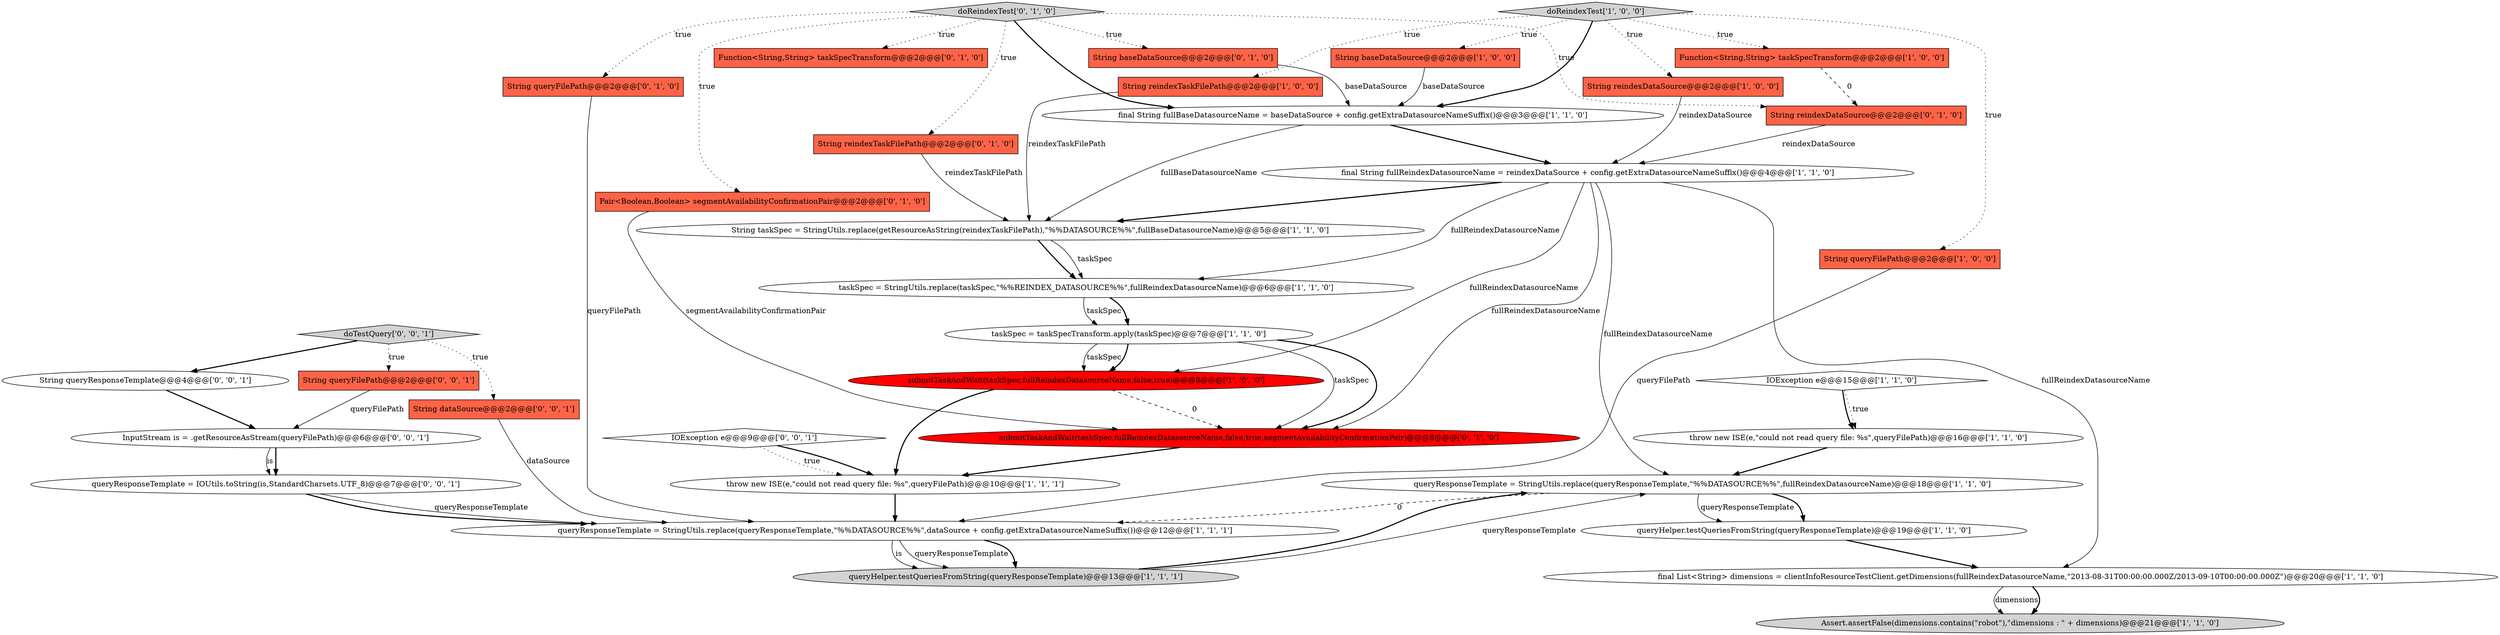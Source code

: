 digraph {
28 [style = filled, label = "String reindexDataSource@@@2@@@['0', '1', '0']", fillcolor = tomato, shape = box image = "AAA1AAABBB2BBB"];
1 [style = filled, label = "String reindexDataSource@@@2@@@['1', '0', '0']", fillcolor = tomato, shape = box image = "AAA0AAABBB1BBB"];
7 [style = filled, label = "taskSpec = taskSpecTransform.apply(taskSpec)@@@7@@@['1', '1', '0']", fillcolor = white, shape = ellipse image = "AAA0AAABBB1BBB"];
16 [style = filled, label = "queryResponseTemplate = StringUtils.replace(queryResponseTemplate,\"%%DATASOURCE%%\",fullReindexDatasourceName)@@@18@@@['1', '1', '0']", fillcolor = white, shape = ellipse image = "AAA0AAABBB1BBB"];
17 [style = filled, label = "final List<String> dimensions = clientInfoResourceTestClient.getDimensions(fullReindexDatasourceName,\"2013-08-31T00:00:00.000Z/2013-09-10T00:00:00.000Z\")@@@20@@@['1', '1', '0']", fillcolor = white, shape = ellipse image = "AAA0AAABBB1BBB"];
25 [style = filled, label = "String reindexTaskFilePath@@@2@@@['0', '1', '0']", fillcolor = tomato, shape = box image = "AAA0AAABBB2BBB"];
32 [style = filled, label = "doTestQuery['0', '0', '1']", fillcolor = lightgray, shape = diamond image = "AAA0AAABBB3BBB"];
19 [style = filled, label = "Function<String,String> taskSpecTransform@@@2@@@['1', '0', '0']", fillcolor = tomato, shape = box image = "AAA1AAABBB1BBB"];
24 [style = filled, label = "Function<String,String> taskSpecTransform@@@2@@@['0', '1', '0']", fillcolor = tomato, shape = box image = "AAA0AAABBB2BBB"];
13 [style = filled, label = "taskSpec = StringUtils.replace(taskSpec,\"%%REINDEX_DATASOURCE%%\",fullReindexDatasourceName)@@@6@@@['1', '1', '0']", fillcolor = white, shape = ellipse image = "AAA0AAABBB1BBB"];
31 [style = filled, label = "queryResponseTemplate = IOUtils.toString(is,StandardCharsets.UTF_8)@@@7@@@['0', '0', '1']", fillcolor = white, shape = ellipse image = "AAA0AAABBB3BBB"];
21 [style = filled, label = "String baseDataSource@@@2@@@['0', '1', '0']", fillcolor = tomato, shape = box image = "AAA0AAABBB2BBB"];
3 [style = filled, label = "queryHelper.testQueriesFromString(queryResponseTemplate)@@@19@@@['1', '1', '0']", fillcolor = white, shape = ellipse image = "AAA0AAABBB1BBB"];
14 [style = filled, label = "Assert.assertFalse(dimensions.contains(\"robot\"),\"dimensions : \" + dimensions)@@@21@@@['1', '1', '0']", fillcolor = lightgray, shape = ellipse image = "AAA0AAABBB1BBB"];
30 [style = filled, label = "InputStream is = .getResourceAsStream(queryFilePath)@@@6@@@['0', '0', '1']", fillcolor = white, shape = ellipse image = "AAA0AAABBB3BBB"];
0 [style = filled, label = "queryHelper.testQueriesFromString(queryResponseTemplate)@@@13@@@['1', '1', '1']", fillcolor = lightgray, shape = ellipse image = "AAA0AAABBB1BBB"];
9 [style = filled, label = "submitTaskAndWait(taskSpec,fullReindexDatasourceName,false,true)@@@8@@@['1', '0', '0']", fillcolor = red, shape = ellipse image = "AAA1AAABBB1BBB"];
5 [style = filled, label = "String taskSpec = StringUtils.replace(getResourceAsString(reindexTaskFilePath),\"%%DATASOURCE%%\",fullBaseDatasourceName)@@@5@@@['1', '1', '0']", fillcolor = white, shape = ellipse image = "AAA0AAABBB1BBB"];
29 [style = filled, label = "String queryResponseTemplate@@@4@@@['0', '0', '1']", fillcolor = white, shape = ellipse image = "AAA0AAABBB3BBB"];
10 [style = filled, label = "IOException e@@@15@@@['1', '1', '0']", fillcolor = white, shape = diamond image = "AAA0AAABBB1BBB"];
35 [style = filled, label = "String dataSource@@@2@@@['0', '0', '1']", fillcolor = tomato, shape = box image = "AAA0AAABBB3BBB"];
26 [style = filled, label = "String queryFilePath@@@2@@@['0', '1', '0']", fillcolor = tomato, shape = box image = "AAA0AAABBB2BBB"];
8 [style = filled, label = "String reindexTaskFilePath@@@2@@@['1', '0', '0']", fillcolor = tomato, shape = box image = "AAA0AAABBB1BBB"];
18 [style = filled, label = "throw new ISE(e,\"could not read query file: %s\",queryFilePath)@@@16@@@['1', '1', '0']", fillcolor = white, shape = ellipse image = "AAA0AAABBB1BBB"];
34 [style = filled, label = "String queryFilePath@@@2@@@['0', '0', '1']", fillcolor = tomato, shape = box image = "AAA0AAABBB3BBB"];
27 [style = filled, label = "submitTaskAndWait(taskSpec,fullReindexDatasourceName,false,true,segmentAvailabilityConfirmationPair)@@@8@@@['0', '1', '0']", fillcolor = red, shape = ellipse image = "AAA1AAABBB2BBB"];
2 [style = filled, label = "throw new ISE(e,\"could not read query file: %s\",queryFilePath)@@@10@@@['1', '1', '1']", fillcolor = white, shape = ellipse image = "AAA0AAABBB1BBB"];
15 [style = filled, label = "queryResponseTemplate = StringUtils.replace(queryResponseTemplate,\"%%DATASOURCE%%\",dataSource + config.getExtraDatasourceNameSuffix())@@@12@@@['1', '1', '1']", fillcolor = white, shape = ellipse image = "AAA0AAABBB1BBB"];
4 [style = filled, label = "String queryFilePath@@@2@@@['1', '0', '0']", fillcolor = tomato, shape = box image = "AAA0AAABBB1BBB"];
12 [style = filled, label = "String baseDataSource@@@2@@@['1', '0', '0']", fillcolor = tomato, shape = box image = "AAA0AAABBB1BBB"];
23 [style = filled, label = "Pair<Boolean,Boolean> segmentAvailabilityConfirmationPair@@@2@@@['0', '1', '0']", fillcolor = tomato, shape = box image = "AAA0AAABBB2BBB"];
6 [style = filled, label = "final String fullBaseDatasourceName = baseDataSource + config.getExtraDatasourceNameSuffix()@@@3@@@['1', '1', '0']", fillcolor = white, shape = ellipse image = "AAA0AAABBB1BBB"];
20 [style = filled, label = "final String fullReindexDatasourceName = reindexDataSource + config.getExtraDatasourceNameSuffix()@@@4@@@['1', '1', '0']", fillcolor = white, shape = ellipse image = "AAA0AAABBB1BBB"];
11 [style = filled, label = "doReindexTest['1', '0', '0']", fillcolor = lightgray, shape = diamond image = "AAA0AAABBB1BBB"];
33 [style = filled, label = "IOException e@@@9@@@['0', '0', '1']", fillcolor = white, shape = diamond image = "AAA0AAABBB3BBB"];
22 [style = filled, label = "doReindexTest['0', '1', '0']", fillcolor = lightgray, shape = diamond image = "AAA0AAABBB2BBB"];
20->17 [style = solid, label="fullReindexDatasourceName"];
10->18 [style = dotted, label="true"];
6->5 [style = solid, label="fullBaseDatasourceName"];
13->7 [style = solid, label="taskSpec"];
10->18 [style = bold, label=""];
35->15 [style = solid, label="dataSource"];
0->16 [style = bold, label=""];
16->3 [style = bold, label=""];
22->21 [style = dotted, label="true"];
16->15 [style = dashed, label="0"];
32->35 [style = dotted, label="true"];
22->23 [style = dotted, label="true"];
32->34 [style = dotted, label="true"];
29->30 [style = bold, label=""];
9->2 [style = bold, label=""];
12->6 [style = solid, label="baseDataSource"];
11->1 [style = dotted, label="true"];
7->27 [style = solid, label="taskSpec"];
11->6 [style = bold, label=""];
11->12 [style = dotted, label="true"];
22->25 [style = dotted, label="true"];
33->2 [style = bold, label=""];
26->15 [style = solid, label="queryFilePath"];
22->28 [style = dotted, label="true"];
9->27 [style = dashed, label="0"];
20->9 [style = solid, label="fullReindexDatasourceName"];
11->4 [style = dotted, label="true"];
22->24 [style = dotted, label="true"];
31->15 [style = bold, label=""];
15->0 [style = solid, label="is"];
34->30 [style = solid, label="queryFilePath"];
20->27 [style = solid, label="fullReindexDatasourceName"];
7->9 [style = solid, label="taskSpec"];
20->5 [style = bold, label=""];
20->16 [style = solid, label="fullReindexDatasourceName"];
32->29 [style = bold, label=""];
6->20 [style = bold, label=""];
7->9 [style = bold, label=""];
20->13 [style = solid, label="fullReindexDatasourceName"];
21->6 [style = solid, label="baseDataSource"];
23->27 [style = solid, label="segmentAvailabilityConfirmationPair"];
17->14 [style = solid, label="dimensions"];
15->0 [style = solid, label="queryResponseTemplate"];
4->15 [style = solid, label="queryFilePath"];
22->26 [style = dotted, label="true"];
17->14 [style = bold, label=""];
30->31 [style = bold, label=""];
13->7 [style = bold, label=""];
31->15 [style = solid, label="queryResponseTemplate"];
8->5 [style = solid, label="reindexTaskFilePath"];
5->13 [style = bold, label=""];
15->0 [style = bold, label=""];
19->28 [style = dashed, label="0"];
2->15 [style = bold, label=""];
5->13 [style = solid, label="taskSpec"];
33->2 [style = dotted, label="true"];
16->3 [style = solid, label="queryResponseTemplate"];
7->27 [style = bold, label=""];
3->17 [style = bold, label=""];
11->8 [style = dotted, label="true"];
11->19 [style = dotted, label="true"];
25->5 [style = solid, label="reindexTaskFilePath"];
1->20 [style = solid, label="reindexDataSource"];
28->20 [style = solid, label="reindexDataSource"];
30->31 [style = solid, label="is"];
27->2 [style = bold, label=""];
0->16 [style = solid, label="queryResponseTemplate"];
22->6 [style = bold, label=""];
18->16 [style = bold, label=""];
}
